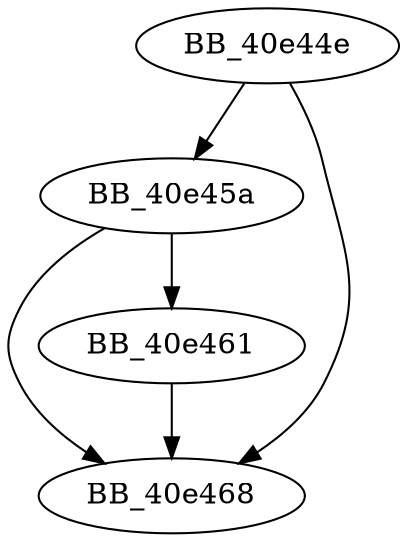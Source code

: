 DiGraph sub_40E44E{
BB_40e44e->BB_40e45a
BB_40e44e->BB_40e468
BB_40e45a->BB_40e461
BB_40e45a->BB_40e468
BB_40e461->BB_40e468
}
